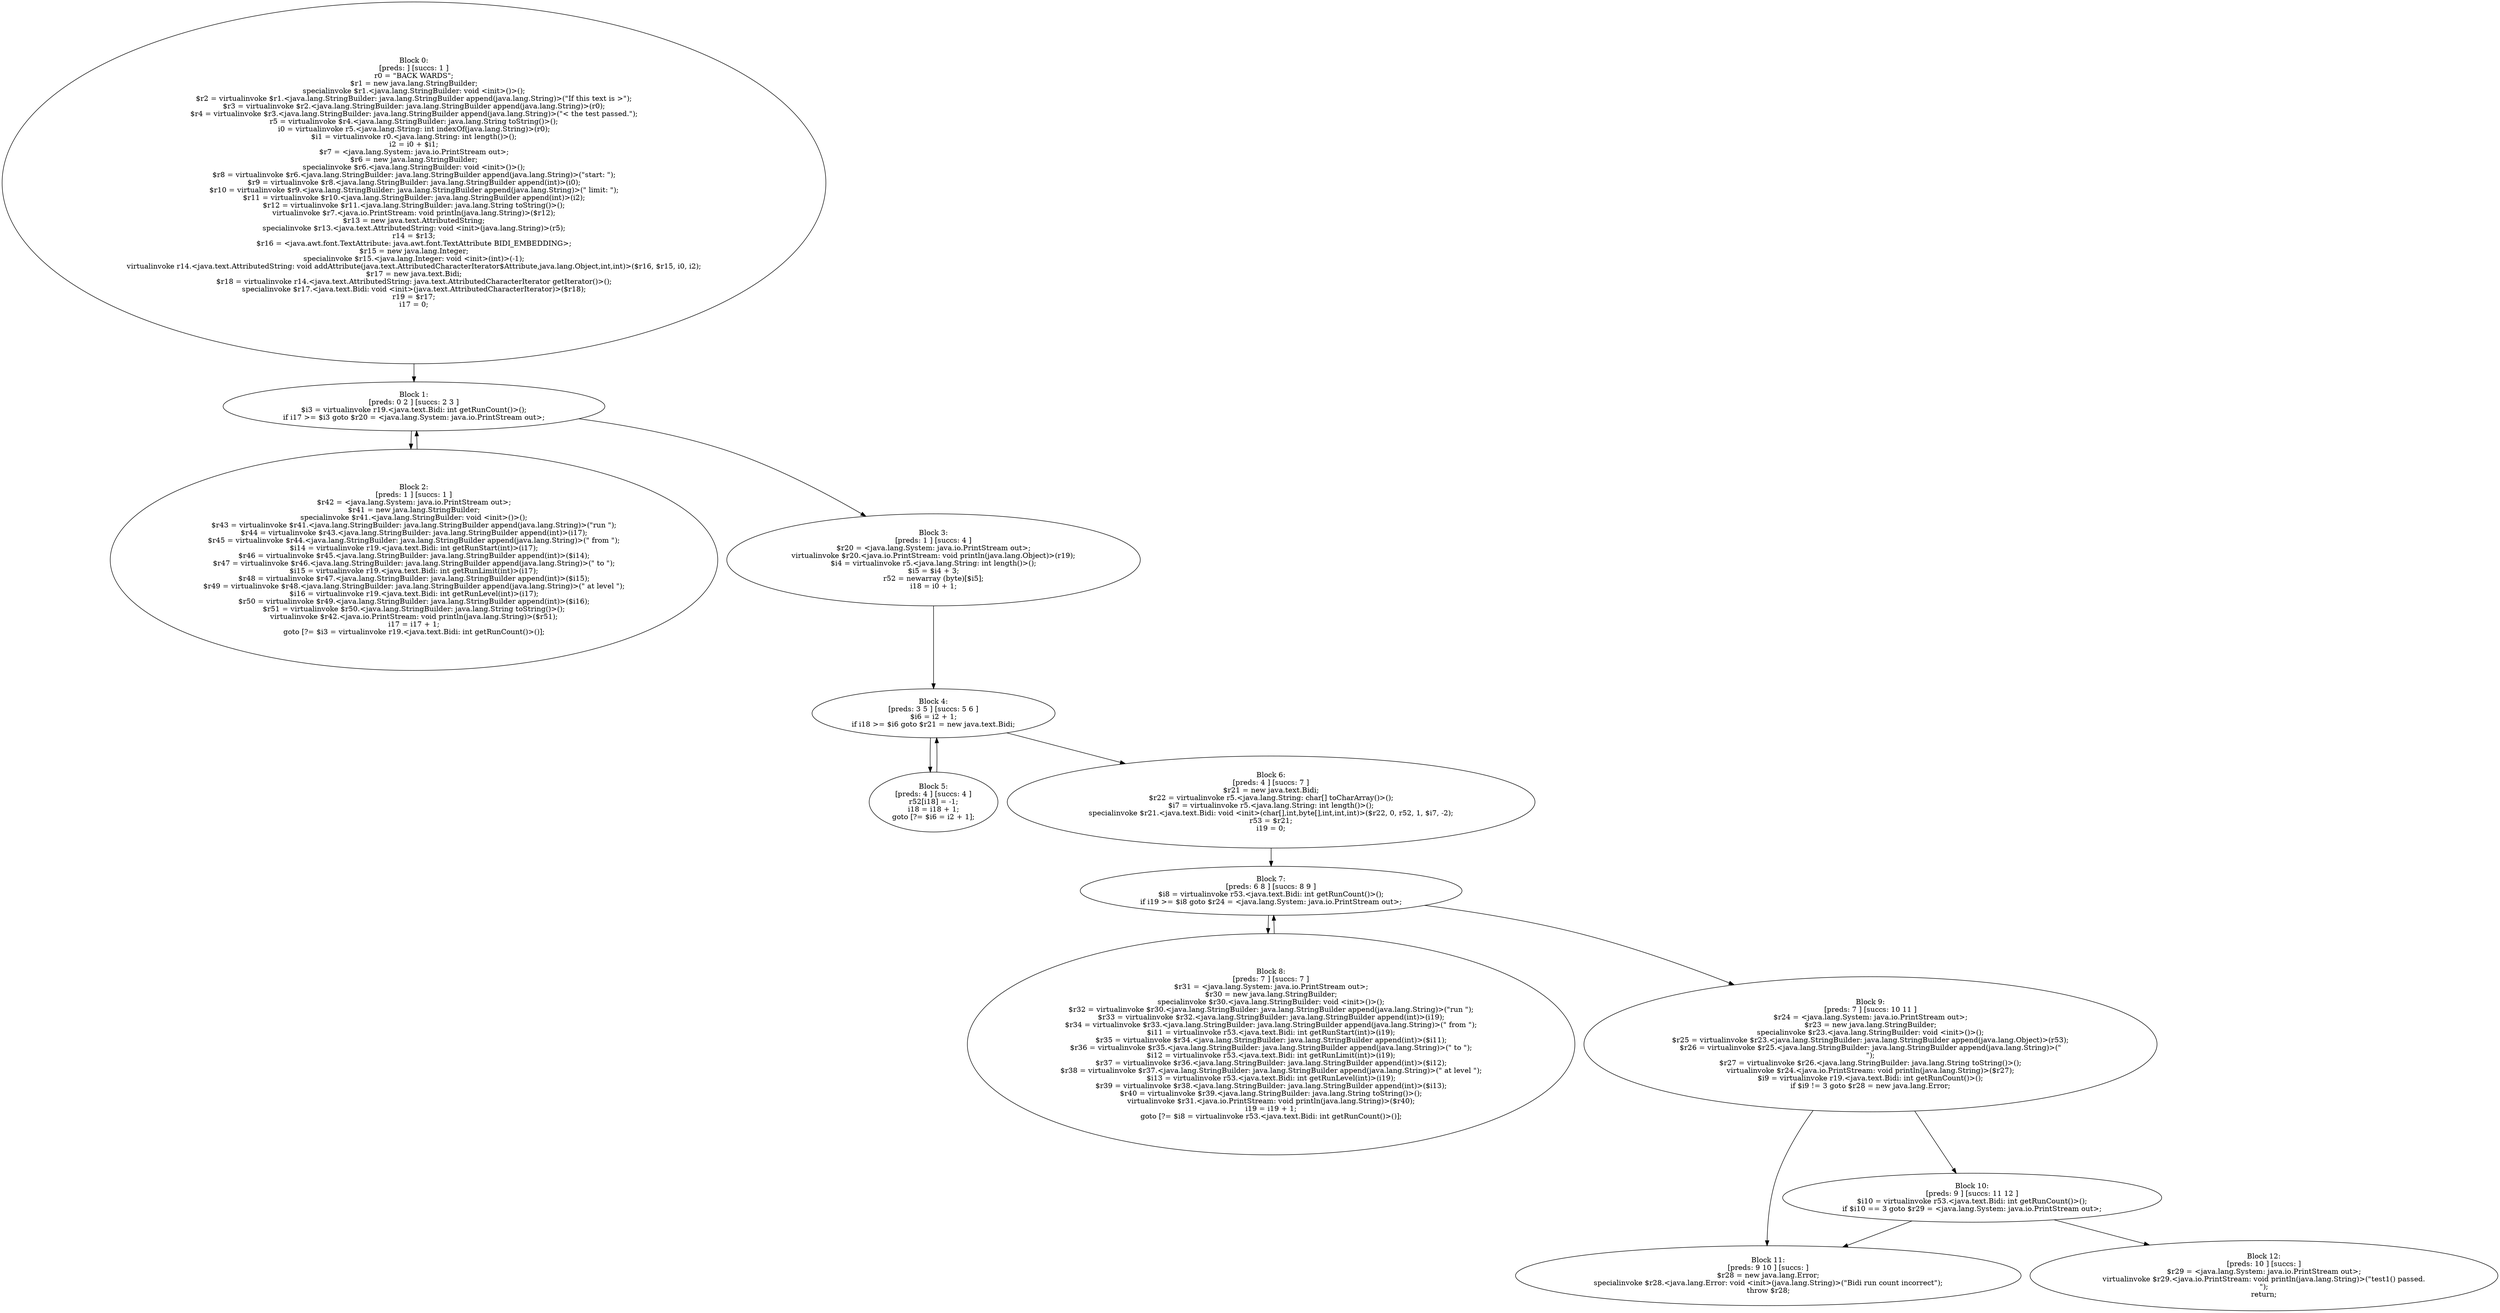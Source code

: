 digraph "unitGraph" {
    "Block 0:
[preds: ] [succs: 1 ]
r0 = \"BACK WARDS\";
$r1 = new java.lang.StringBuilder;
specialinvoke $r1.<java.lang.StringBuilder: void <init>()>();
$r2 = virtualinvoke $r1.<java.lang.StringBuilder: java.lang.StringBuilder append(java.lang.String)>(\"If this text is >\");
$r3 = virtualinvoke $r2.<java.lang.StringBuilder: java.lang.StringBuilder append(java.lang.String)>(r0);
$r4 = virtualinvoke $r3.<java.lang.StringBuilder: java.lang.StringBuilder append(java.lang.String)>(\"< the test passed.\");
r5 = virtualinvoke $r4.<java.lang.StringBuilder: java.lang.String toString()>();
i0 = virtualinvoke r5.<java.lang.String: int indexOf(java.lang.String)>(r0);
$i1 = virtualinvoke r0.<java.lang.String: int length()>();
i2 = i0 + $i1;
$r7 = <java.lang.System: java.io.PrintStream out>;
$r6 = new java.lang.StringBuilder;
specialinvoke $r6.<java.lang.StringBuilder: void <init>()>();
$r8 = virtualinvoke $r6.<java.lang.StringBuilder: java.lang.StringBuilder append(java.lang.String)>(\"start: \");
$r9 = virtualinvoke $r8.<java.lang.StringBuilder: java.lang.StringBuilder append(int)>(i0);
$r10 = virtualinvoke $r9.<java.lang.StringBuilder: java.lang.StringBuilder append(java.lang.String)>(\" limit: \");
$r11 = virtualinvoke $r10.<java.lang.StringBuilder: java.lang.StringBuilder append(int)>(i2);
$r12 = virtualinvoke $r11.<java.lang.StringBuilder: java.lang.String toString()>();
virtualinvoke $r7.<java.io.PrintStream: void println(java.lang.String)>($r12);
$r13 = new java.text.AttributedString;
specialinvoke $r13.<java.text.AttributedString: void <init>(java.lang.String)>(r5);
r14 = $r13;
$r16 = <java.awt.font.TextAttribute: java.awt.font.TextAttribute BIDI_EMBEDDING>;
$r15 = new java.lang.Integer;
specialinvoke $r15.<java.lang.Integer: void <init>(int)>(-1);
virtualinvoke r14.<java.text.AttributedString: void addAttribute(java.text.AttributedCharacterIterator$Attribute,java.lang.Object,int,int)>($r16, $r15, i0, i2);
$r17 = new java.text.Bidi;
$r18 = virtualinvoke r14.<java.text.AttributedString: java.text.AttributedCharacterIterator getIterator()>();
specialinvoke $r17.<java.text.Bidi: void <init>(java.text.AttributedCharacterIterator)>($r18);
r19 = $r17;
i17 = 0;
"
    "Block 1:
[preds: 0 2 ] [succs: 2 3 ]
$i3 = virtualinvoke r19.<java.text.Bidi: int getRunCount()>();
if i17 >= $i3 goto $r20 = <java.lang.System: java.io.PrintStream out>;
"
    "Block 2:
[preds: 1 ] [succs: 1 ]
$r42 = <java.lang.System: java.io.PrintStream out>;
$r41 = new java.lang.StringBuilder;
specialinvoke $r41.<java.lang.StringBuilder: void <init>()>();
$r43 = virtualinvoke $r41.<java.lang.StringBuilder: java.lang.StringBuilder append(java.lang.String)>(\"run \");
$r44 = virtualinvoke $r43.<java.lang.StringBuilder: java.lang.StringBuilder append(int)>(i17);
$r45 = virtualinvoke $r44.<java.lang.StringBuilder: java.lang.StringBuilder append(java.lang.String)>(\" from \");
$i14 = virtualinvoke r19.<java.text.Bidi: int getRunStart(int)>(i17);
$r46 = virtualinvoke $r45.<java.lang.StringBuilder: java.lang.StringBuilder append(int)>($i14);
$r47 = virtualinvoke $r46.<java.lang.StringBuilder: java.lang.StringBuilder append(java.lang.String)>(\" to \");
$i15 = virtualinvoke r19.<java.text.Bidi: int getRunLimit(int)>(i17);
$r48 = virtualinvoke $r47.<java.lang.StringBuilder: java.lang.StringBuilder append(int)>($i15);
$r49 = virtualinvoke $r48.<java.lang.StringBuilder: java.lang.StringBuilder append(java.lang.String)>(\" at level \");
$i16 = virtualinvoke r19.<java.text.Bidi: int getRunLevel(int)>(i17);
$r50 = virtualinvoke $r49.<java.lang.StringBuilder: java.lang.StringBuilder append(int)>($i16);
$r51 = virtualinvoke $r50.<java.lang.StringBuilder: java.lang.String toString()>();
virtualinvoke $r42.<java.io.PrintStream: void println(java.lang.String)>($r51);
i17 = i17 + 1;
goto [?= $i3 = virtualinvoke r19.<java.text.Bidi: int getRunCount()>()];
"
    "Block 3:
[preds: 1 ] [succs: 4 ]
$r20 = <java.lang.System: java.io.PrintStream out>;
virtualinvoke $r20.<java.io.PrintStream: void println(java.lang.Object)>(r19);
$i4 = virtualinvoke r5.<java.lang.String: int length()>();
$i5 = $i4 + 3;
r52 = newarray (byte)[$i5];
i18 = i0 + 1;
"
    "Block 4:
[preds: 3 5 ] [succs: 5 6 ]
$i6 = i2 + 1;
if i18 >= $i6 goto $r21 = new java.text.Bidi;
"
    "Block 5:
[preds: 4 ] [succs: 4 ]
r52[i18] = -1;
i18 = i18 + 1;
goto [?= $i6 = i2 + 1];
"
    "Block 6:
[preds: 4 ] [succs: 7 ]
$r21 = new java.text.Bidi;
$r22 = virtualinvoke r5.<java.lang.String: char[] toCharArray()>();
$i7 = virtualinvoke r5.<java.lang.String: int length()>();
specialinvoke $r21.<java.text.Bidi: void <init>(char[],int,byte[],int,int,int)>($r22, 0, r52, 1, $i7, -2);
r53 = $r21;
i19 = 0;
"
    "Block 7:
[preds: 6 8 ] [succs: 8 9 ]
$i8 = virtualinvoke r53.<java.text.Bidi: int getRunCount()>();
if i19 >= $i8 goto $r24 = <java.lang.System: java.io.PrintStream out>;
"
    "Block 8:
[preds: 7 ] [succs: 7 ]
$r31 = <java.lang.System: java.io.PrintStream out>;
$r30 = new java.lang.StringBuilder;
specialinvoke $r30.<java.lang.StringBuilder: void <init>()>();
$r32 = virtualinvoke $r30.<java.lang.StringBuilder: java.lang.StringBuilder append(java.lang.String)>(\"run \");
$r33 = virtualinvoke $r32.<java.lang.StringBuilder: java.lang.StringBuilder append(int)>(i19);
$r34 = virtualinvoke $r33.<java.lang.StringBuilder: java.lang.StringBuilder append(java.lang.String)>(\" from \");
$i11 = virtualinvoke r53.<java.text.Bidi: int getRunStart(int)>(i19);
$r35 = virtualinvoke $r34.<java.lang.StringBuilder: java.lang.StringBuilder append(int)>($i11);
$r36 = virtualinvoke $r35.<java.lang.StringBuilder: java.lang.StringBuilder append(java.lang.String)>(\" to \");
$i12 = virtualinvoke r53.<java.text.Bidi: int getRunLimit(int)>(i19);
$r37 = virtualinvoke $r36.<java.lang.StringBuilder: java.lang.StringBuilder append(int)>($i12);
$r38 = virtualinvoke $r37.<java.lang.StringBuilder: java.lang.StringBuilder append(java.lang.String)>(\" at level \");
$i13 = virtualinvoke r53.<java.text.Bidi: int getRunLevel(int)>(i19);
$r39 = virtualinvoke $r38.<java.lang.StringBuilder: java.lang.StringBuilder append(int)>($i13);
$r40 = virtualinvoke $r39.<java.lang.StringBuilder: java.lang.String toString()>();
virtualinvoke $r31.<java.io.PrintStream: void println(java.lang.String)>($r40);
i19 = i19 + 1;
goto [?= $i8 = virtualinvoke r53.<java.text.Bidi: int getRunCount()>()];
"
    "Block 9:
[preds: 7 ] [succs: 10 11 ]
$r24 = <java.lang.System: java.io.PrintStream out>;
$r23 = new java.lang.StringBuilder;
specialinvoke $r23.<java.lang.StringBuilder: void <init>()>();
$r25 = virtualinvoke $r23.<java.lang.StringBuilder: java.lang.StringBuilder append(java.lang.Object)>(r53);
$r26 = virtualinvoke $r25.<java.lang.StringBuilder: java.lang.StringBuilder append(java.lang.String)>(\"\n\");
$r27 = virtualinvoke $r26.<java.lang.StringBuilder: java.lang.String toString()>();
virtualinvoke $r24.<java.io.PrintStream: void println(java.lang.String)>($r27);
$i9 = virtualinvoke r19.<java.text.Bidi: int getRunCount()>();
if $i9 != 3 goto $r28 = new java.lang.Error;
"
    "Block 10:
[preds: 9 ] [succs: 11 12 ]
$i10 = virtualinvoke r53.<java.text.Bidi: int getRunCount()>();
if $i10 == 3 goto $r29 = <java.lang.System: java.io.PrintStream out>;
"
    "Block 11:
[preds: 9 10 ] [succs: ]
$r28 = new java.lang.Error;
specialinvoke $r28.<java.lang.Error: void <init>(java.lang.String)>(\"Bidi run count incorrect\");
throw $r28;
"
    "Block 12:
[preds: 10 ] [succs: ]
$r29 = <java.lang.System: java.io.PrintStream out>;
virtualinvoke $r29.<java.io.PrintStream: void println(java.lang.String)>(\"test1() passed.\n\");
return;
"
    "Block 0:
[preds: ] [succs: 1 ]
r0 = \"BACK WARDS\";
$r1 = new java.lang.StringBuilder;
specialinvoke $r1.<java.lang.StringBuilder: void <init>()>();
$r2 = virtualinvoke $r1.<java.lang.StringBuilder: java.lang.StringBuilder append(java.lang.String)>(\"If this text is >\");
$r3 = virtualinvoke $r2.<java.lang.StringBuilder: java.lang.StringBuilder append(java.lang.String)>(r0);
$r4 = virtualinvoke $r3.<java.lang.StringBuilder: java.lang.StringBuilder append(java.lang.String)>(\"< the test passed.\");
r5 = virtualinvoke $r4.<java.lang.StringBuilder: java.lang.String toString()>();
i0 = virtualinvoke r5.<java.lang.String: int indexOf(java.lang.String)>(r0);
$i1 = virtualinvoke r0.<java.lang.String: int length()>();
i2 = i0 + $i1;
$r7 = <java.lang.System: java.io.PrintStream out>;
$r6 = new java.lang.StringBuilder;
specialinvoke $r6.<java.lang.StringBuilder: void <init>()>();
$r8 = virtualinvoke $r6.<java.lang.StringBuilder: java.lang.StringBuilder append(java.lang.String)>(\"start: \");
$r9 = virtualinvoke $r8.<java.lang.StringBuilder: java.lang.StringBuilder append(int)>(i0);
$r10 = virtualinvoke $r9.<java.lang.StringBuilder: java.lang.StringBuilder append(java.lang.String)>(\" limit: \");
$r11 = virtualinvoke $r10.<java.lang.StringBuilder: java.lang.StringBuilder append(int)>(i2);
$r12 = virtualinvoke $r11.<java.lang.StringBuilder: java.lang.String toString()>();
virtualinvoke $r7.<java.io.PrintStream: void println(java.lang.String)>($r12);
$r13 = new java.text.AttributedString;
specialinvoke $r13.<java.text.AttributedString: void <init>(java.lang.String)>(r5);
r14 = $r13;
$r16 = <java.awt.font.TextAttribute: java.awt.font.TextAttribute BIDI_EMBEDDING>;
$r15 = new java.lang.Integer;
specialinvoke $r15.<java.lang.Integer: void <init>(int)>(-1);
virtualinvoke r14.<java.text.AttributedString: void addAttribute(java.text.AttributedCharacterIterator$Attribute,java.lang.Object,int,int)>($r16, $r15, i0, i2);
$r17 = new java.text.Bidi;
$r18 = virtualinvoke r14.<java.text.AttributedString: java.text.AttributedCharacterIterator getIterator()>();
specialinvoke $r17.<java.text.Bidi: void <init>(java.text.AttributedCharacterIterator)>($r18);
r19 = $r17;
i17 = 0;
"->"Block 1:
[preds: 0 2 ] [succs: 2 3 ]
$i3 = virtualinvoke r19.<java.text.Bidi: int getRunCount()>();
if i17 >= $i3 goto $r20 = <java.lang.System: java.io.PrintStream out>;
";
    "Block 1:
[preds: 0 2 ] [succs: 2 3 ]
$i3 = virtualinvoke r19.<java.text.Bidi: int getRunCount()>();
if i17 >= $i3 goto $r20 = <java.lang.System: java.io.PrintStream out>;
"->"Block 2:
[preds: 1 ] [succs: 1 ]
$r42 = <java.lang.System: java.io.PrintStream out>;
$r41 = new java.lang.StringBuilder;
specialinvoke $r41.<java.lang.StringBuilder: void <init>()>();
$r43 = virtualinvoke $r41.<java.lang.StringBuilder: java.lang.StringBuilder append(java.lang.String)>(\"run \");
$r44 = virtualinvoke $r43.<java.lang.StringBuilder: java.lang.StringBuilder append(int)>(i17);
$r45 = virtualinvoke $r44.<java.lang.StringBuilder: java.lang.StringBuilder append(java.lang.String)>(\" from \");
$i14 = virtualinvoke r19.<java.text.Bidi: int getRunStart(int)>(i17);
$r46 = virtualinvoke $r45.<java.lang.StringBuilder: java.lang.StringBuilder append(int)>($i14);
$r47 = virtualinvoke $r46.<java.lang.StringBuilder: java.lang.StringBuilder append(java.lang.String)>(\" to \");
$i15 = virtualinvoke r19.<java.text.Bidi: int getRunLimit(int)>(i17);
$r48 = virtualinvoke $r47.<java.lang.StringBuilder: java.lang.StringBuilder append(int)>($i15);
$r49 = virtualinvoke $r48.<java.lang.StringBuilder: java.lang.StringBuilder append(java.lang.String)>(\" at level \");
$i16 = virtualinvoke r19.<java.text.Bidi: int getRunLevel(int)>(i17);
$r50 = virtualinvoke $r49.<java.lang.StringBuilder: java.lang.StringBuilder append(int)>($i16);
$r51 = virtualinvoke $r50.<java.lang.StringBuilder: java.lang.String toString()>();
virtualinvoke $r42.<java.io.PrintStream: void println(java.lang.String)>($r51);
i17 = i17 + 1;
goto [?= $i3 = virtualinvoke r19.<java.text.Bidi: int getRunCount()>()];
";
    "Block 1:
[preds: 0 2 ] [succs: 2 3 ]
$i3 = virtualinvoke r19.<java.text.Bidi: int getRunCount()>();
if i17 >= $i3 goto $r20 = <java.lang.System: java.io.PrintStream out>;
"->"Block 3:
[preds: 1 ] [succs: 4 ]
$r20 = <java.lang.System: java.io.PrintStream out>;
virtualinvoke $r20.<java.io.PrintStream: void println(java.lang.Object)>(r19);
$i4 = virtualinvoke r5.<java.lang.String: int length()>();
$i5 = $i4 + 3;
r52 = newarray (byte)[$i5];
i18 = i0 + 1;
";
    "Block 2:
[preds: 1 ] [succs: 1 ]
$r42 = <java.lang.System: java.io.PrintStream out>;
$r41 = new java.lang.StringBuilder;
specialinvoke $r41.<java.lang.StringBuilder: void <init>()>();
$r43 = virtualinvoke $r41.<java.lang.StringBuilder: java.lang.StringBuilder append(java.lang.String)>(\"run \");
$r44 = virtualinvoke $r43.<java.lang.StringBuilder: java.lang.StringBuilder append(int)>(i17);
$r45 = virtualinvoke $r44.<java.lang.StringBuilder: java.lang.StringBuilder append(java.lang.String)>(\" from \");
$i14 = virtualinvoke r19.<java.text.Bidi: int getRunStart(int)>(i17);
$r46 = virtualinvoke $r45.<java.lang.StringBuilder: java.lang.StringBuilder append(int)>($i14);
$r47 = virtualinvoke $r46.<java.lang.StringBuilder: java.lang.StringBuilder append(java.lang.String)>(\" to \");
$i15 = virtualinvoke r19.<java.text.Bidi: int getRunLimit(int)>(i17);
$r48 = virtualinvoke $r47.<java.lang.StringBuilder: java.lang.StringBuilder append(int)>($i15);
$r49 = virtualinvoke $r48.<java.lang.StringBuilder: java.lang.StringBuilder append(java.lang.String)>(\" at level \");
$i16 = virtualinvoke r19.<java.text.Bidi: int getRunLevel(int)>(i17);
$r50 = virtualinvoke $r49.<java.lang.StringBuilder: java.lang.StringBuilder append(int)>($i16);
$r51 = virtualinvoke $r50.<java.lang.StringBuilder: java.lang.String toString()>();
virtualinvoke $r42.<java.io.PrintStream: void println(java.lang.String)>($r51);
i17 = i17 + 1;
goto [?= $i3 = virtualinvoke r19.<java.text.Bidi: int getRunCount()>()];
"->"Block 1:
[preds: 0 2 ] [succs: 2 3 ]
$i3 = virtualinvoke r19.<java.text.Bidi: int getRunCount()>();
if i17 >= $i3 goto $r20 = <java.lang.System: java.io.PrintStream out>;
";
    "Block 3:
[preds: 1 ] [succs: 4 ]
$r20 = <java.lang.System: java.io.PrintStream out>;
virtualinvoke $r20.<java.io.PrintStream: void println(java.lang.Object)>(r19);
$i4 = virtualinvoke r5.<java.lang.String: int length()>();
$i5 = $i4 + 3;
r52 = newarray (byte)[$i5];
i18 = i0 + 1;
"->"Block 4:
[preds: 3 5 ] [succs: 5 6 ]
$i6 = i2 + 1;
if i18 >= $i6 goto $r21 = new java.text.Bidi;
";
    "Block 4:
[preds: 3 5 ] [succs: 5 6 ]
$i6 = i2 + 1;
if i18 >= $i6 goto $r21 = new java.text.Bidi;
"->"Block 5:
[preds: 4 ] [succs: 4 ]
r52[i18] = -1;
i18 = i18 + 1;
goto [?= $i6 = i2 + 1];
";
    "Block 4:
[preds: 3 5 ] [succs: 5 6 ]
$i6 = i2 + 1;
if i18 >= $i6 goto $r21 = new java.text.Bidi;
"->"Block 6:
[preds: 4 ] [succs: 7 ]
$r21 = new java.text.Bidi;
$r22 = virtualinvoke r5.<java.lang.String: char[] toCharArray()>();
$i7 = virtualinvoke r5.<java.lang.String: int length()>();
specialinvoke $r21.<java.text.Bidi: void <init>(char[],int,byte[],int,int,int)>($r22, 0, r52, 1, $i7, -2);
r53 = $r21;
i19 = 0;
";
    "Block 5:
[preds: 4 ] [succs: 4 ]
r52[i18] = -1;
i18 = i18 + 1;
goto [?= $i6 = i2 + 1];
"->"Block 4:
[preds: 3 5 ] [succs: 5 6 ]
$i6 = i2 + 1;
if i18 >= $i6 goto $r21 = new java.text.Bidi;
";
    "Block 6:
[preds: 4 ] [succs: 7 ]
$r21 = new java.text.Bidi;
$r22 = virtualinvoke r5.<java.lang.String: char[] toCharArray()>();
$i7 = virtualinvoke r5.<java.lang.String: int length()>();
specialinvoke $r21.<java.text.Bidi: void <init>(char[],int,byte[],int,int,int)>($r22, 0, r52, 1, $i7, -2);
r53 = $r21;
i19 = 0;
"->"Block 7:
[preds: 6 8 ] [succs: 8 9 ]
$i8 = virtualinvoke r53.<java.text.Bidi: int getRunCount()>();
if i19 >= $i8 goto $r24 = <java.lang.System: java.io.PrintStream out>;
";
    "Block 7:
[preds: 6 8 ] [succs: 8 9 ]
$i8 = virtualinvoke r53.<java.text.Bidi: int getRunCount()>();
if i19 >= $i8 goto $r24 = <java.lang.System: java.io.PrintStream out>;
"->"Block 8:
[preds: 7 ] [succs: 7 ]
$r31 = <java.lang.System: java.io.PrintStream out>;
$r30 = new java.lang.StringBuilder;
specialinvoke $r30.<java.lang.StringBuilder: void <init>()>();
$r32 = virtualinvoke $r30.<java.lang.StringBuilder: java.lang.StringBuilder append(java.lang.String)>(\"run \");
$r33 = virtualinvoke $r32.<java.lang.StringBuilder: java.lang.StringBuilder append(int)>(i19);
$r34 = virtualinvoke $r33.<java.lang.StringBuilder: java.lang.StringBuilder append(java.lang.String)>(\" from \");
$i11 = virtualinvoke r53.<java.text.Bidi: int getRunStart(int)>(i19);
$r35 = virtualinvoke $r34.<java.lang.StringBuilder: java.lang.StringBuilder append(int)>($i11);
$r36 = virtualinvoke $r35.<java.lang.StringBuilder: java.lang.StringBuilder append(java.lang.String)>(\" to \");
$i12 = virtualinvoke r53.<java.text.Bidi: int getRunLimit(int)>(i19);
$r37 = virtualinvoke $r36.<java.lang.StringBuilder: java.lang.StringBuilder append(int)>($i12);
$r38 = virtualinvoke $r37.<java.lang.StringBuilder: java.lang.StringBuilder append(java.lang.String)>(\" at level \");
$i13 = virtualinvoke r53.<java.text.Bidi: int getRunLevel(int)>(i19);
$r39 = virtualinvoke $r38.<java.lang.StringBuilder: java.lang.StringBuilder append(int)>($i13);
$r40 = virtualinvoke $r39.<java.lang.StringBuilder: java.lang.String toString()>();
virtualinvoke $r31.<java.io.PrintStream: void println(java.lang.String)>($r40);
i19 = i19 + 1;
goto [?= $i8 = virtualinvoke r53.<java.text.Bidi: int getRunCount()>()];
";
    "Block 7:
[preds: 6 8 ] [succs: 8 9 ]
$i8 = virtualinvoke r53.<java.text.Bidi: int getRunCount()>();
if i19 >= $i8 goto $r24 = <java.lang.System: java.io.PrintStream out>;
"->"Block 9:
[preds: 7 ] [succs: 10 11 ]
$r24 = <java.lang.System: java.io.PrintStream out>;
$r23 = new java.lang.StringBuilder;
specialinvoke $r23.<java.lang.StringBuilder: void <init>()>();
$r25 = virtualinvoke $r23.<java.lang.StringBuilder: java.lang.StringBuilder append(java.lang.Object)>(r53);
$r26 = virtualinvoke $r25.<java.lang.StringBuilder: java.lang.StringBuilder append(java.lang.String)>(\"\n\");
$r27 = virtualinvoke $r26.<java.lang.StringBuilder: java.lang.String toString()>();
virtualinvoke $r24.<java.io.PrintStream: void println(java.lang.String)>($r27);
$i9 = virtualinvoke r19.<java.text.Bidi: int getRunCount()>();
if $i9 != 3 goto $r28 = new java.lang.Error;
";
    "Block 8:
[preds: 7 ] [succs: 7 ]
$r31 = <java.lang.System: java.io.PrintStream out>;
$r30 = new java.lang.StringBuilder;
specialinvoke $r30.<java.lang.StringBuilder: void <init>()>();
$r32 = virtualinvoke $r30.<java.lang.StringBuilder: java.lang.StringBuilder append(java.lang.String)>(\"run \");
$r33 = virtualinvoke $r32.<java.lang.StringBuilder: java.lang.StringBuilder append(int)>(i19);
$r34 = virtualinvoke $r33.<java.lang.StringBuilder: java.lang.StringBuilder append(java.lang.String)>(\" from \");
$i11 = virtualinvoke r53.<java.text.Bidi: int getRunStart(int)>(i19);
$r35 = virtualinvoke $r34.<java.lang.StringBuilder: java.lang.StringBuilder append(int)>($i11);
$r36 = virtualinvoke $r35.<java.lang.StringBuilder: java.lang.StringBuilder append(java.lang.String)>(\" to \");
$i12 = virtualinvoke r53.<java.text.Bidi: int getRunLimit(int)>(i19);
$r37 = virtualinvoke $r36.<java.lang.StringBuilder: java.lang.StringBuilder append(int)>($i12);
$r38 = virtualinvoke $r37.<java.lang.StringBuilder: java.lang.StringBuilder append(java.lang.String)>(\" at level \");
$i13 = virtualinvoke r53.<java.text.Bidi: int getRunLevel(int)>(i19);
$r39 = virtualinvoke $r38.<java.lang.StringBuilder: java.lang.StringBuilder append(int)>($i13);
$r40 = virtualinvoke $r39.<java.lang.StringBuilder: java.lang.String toString()>();
virtualinvoke $r31.<java.io.PrintStream: void println(java.lang.String)>($r40);
i19 = i19 + 1;
goto [?= $i8 = virtualinvoke r53.<java.text.Bidi: int getRunCount()>()];
"->"Block 7:
[preds: 6 8 ] [succs: 8 9 ]
$i8 = virtualinvoke r53.<java.text.Bidi: int getRunCount()>();
if i19 >= $i8 goto $r24 = <java.lang.System: java.io.PrintStream out>;
";
    "Block 9:
[preds: 7 ] [succs: 10 11 ]
$r24 = <java.lang.System: java.io.PrintStream out>;
$r23 = new java.lang.StringBuilder;
specialinvoke $r23.<java.lang.StringBuilder: void <init>()>();
$r25 = virtualinvoke $r23.<java.lang.StringBuilder: java.lang.StringBuilder append(java.lang.Object)>(r53);
$r26 = virtualinvoke $r25.<java.lang.StringBuilder: java.lang.StringBuilder append(java.lang.String)>(\"\n\");
$r27 = virtualinvoke $r26.<java.lang.StringBuilder: java.lang.String toString()>();
virtualinvoke $r24.<java.io.PrintStream: void println(java.lang.String)>($r27);
$i9 = virtualinvoke r19.<java.text.Bidi: int getRunCount()>();
if $i9 != 3 goto $r28 = new java.lang.Error;
"->"Block 10:
[preds: 9 ] [succs: 11 12 ]
$i10 = virtualinvoke r53.<java.text.Bidi: int getRunCount()>();
if $i10 == 3 goto $r29 = <java.lang.System: java.io.PrintStream out>;
";
    "Block 9:
[preds: 7 ] [succs: 10 11 ]
$r24 = <java.lang.System: java.io.PrintStream out>;
$r23 = new java.lang.StringBuilder;
specialinvoke $r23.<java.lang.StringBuilder: void <init>()>();
$r25 = virtualinvoke $r23.<java.lang.StringBuilder: java.lang.StringBuilder append(java.lang.Object)>(r53);
$r26 = virtualinvoke $r25.<java.lang.StringBuilder: java.lang.StringBuilder append(java.lang.String)>(\"\n\");
$r27 = virtualinvoke $r26.<java.lang.StringBuilder: java.lang.String toString()>();
virtualinvoke $r24.<java.io.PrintStream: void println(java.lang.String)>($r27);
$i9 = virtualinvoke r19.<java.text.Bidi: int getRunCount()>();
if $i9 != 3 goto $r28 = new java.lang.Error;
"->"Block 11:
[preds: 9 10 ] [succs: ]
$r28 = new java.lang.Error;
specialinvoke $r28.<java.lang.Error: void <init>(java.lang.String)>(\"Bidi run count incorrect\");
throw $r28;
";
    "Block 10:
[preds: 9 ] [succs: 11 12 ]
$i10 = virtualinvoke r53.<java.text.Bidi: int getRunCount()>();
if $i10 == 3 goto $r29 = <java.lang.System: java.io.PrintStream out>;
"->"Block 11:
[preds: 9 10 ] [succs: ]
$r28 = new java.lang.Error;
specialinvoke $r28.<java.lang.Error: void <init>(java.lang.String)>(\"Bidi run count incorrect\");
throw $r28;
";
    "Block 10:
[preds: 9 ] [succs: 11 12 ]
$i10 = virtualinvoke r53.<java.text.Bidi: int getRunCount()>();
if $i10 == 3 goto $r29 = <java.lang.System: java.io.PrintStream out>;
"->"Block 12:
[preds: 10 ] [succs: ]
$r29 = <java.lang.System: java.io.PrintStream out>;
virtualinvoke $r29.<java.io.PrintStream: void println(java.lang.String)>(\"test1() passed.\n\");
return;
";
}
